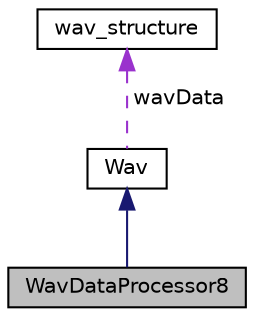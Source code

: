 digraph "WavDataProcessor8"
{
  edge [fontname="Helvetica",fontsize="10",labelfontname="Helvetica",labelfontsize="10"];
  node [fontname="Helvetica",fontsize="10",shape=record];
  Node2 [label="WavDataProcessor8",height=0.2,width=0.4,color="black", fillcolor="grey75", style="filled", fontcolor="black"];
  Node3 -> Node2 [dir="back",color="midnightblue",fontsize="10",style="solid",fontname="Helvetica"];
  Node3 [label="Wav",height=0.2,width=0.4,color="black", fillcolor="white", style="filled",URL="$de/dd3/classWav.html"];
  Node4 -> Node3 [dir="back",color="darkorchid3",fontsize="10",style="dashed",label=" wavData" ,fontname="Helvetica"];
  Node4 [label="wav_structure",height=0.2,width=0.4,color="black", fillcolor="white", style="filled",URL="$d6/d31/structwav__structure.html"];
}
